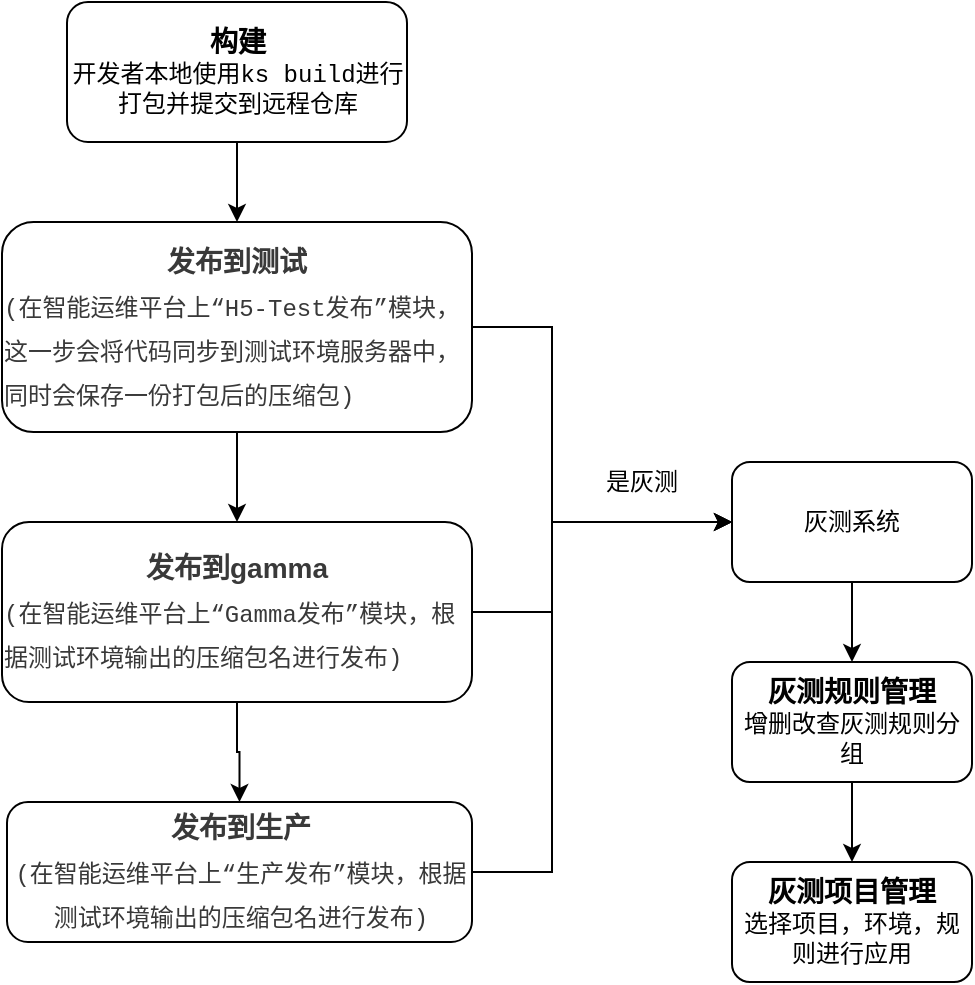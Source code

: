 <mxfile version="14.0.3" type="github">
  <diagram id="KyBDniP_y2kUucrslw4d" name="Page-1">
    <mxGraphModel dx="1028" dy="770" grid="1" gridSize="10" guides="1" tooltips="1" connect="1" arrows="1" fold="1" page="1" pageScale="1" pageWidth="827" pageHeight="1169" math="0" shadow="0">
      <root>
        <mxCell id="0" />
        <mxCell id="1" parent="0" />
        <mxCell id="i7SVW_03Tz9y9Qvsz7go-5" value="" style="edgeStyle=orthogonalEdgeStyle;rounded=0;orthogonalLoop=1;jettySize=auto;html=1;" parent="1" source="i7SVW_03Tz9y9Qvsz7go-1" target="i7SVW_03Tz9y9Qvsz7go-4" edge="1">
          <mxGeometry relative="1" as="geometry" />
        </mxCell>
        <mxCell id="i7SVW_03Tz9y9Qvsz7go-1" value="&lt;font style=&quot;font-size: 14px&quot;&gt;&lt;b&gt;构建&lt;br&gt;&lt;/b&gt;&lt;/font&gt;&lt;font face=&quot;Courier New&quot; style=&quot;font-size: 12px&quot;&gt;开发者本地使用ks build进行打包并提交到远程仓库&lt;/font&gt;" style="rounded=1;whiteSpace=wrap;html=1;" parent="1" vertex="1">
          <mxGeometry x="347.5" y="370" width="170" height="70" as="geometry" />
        </mxCell>
        <mxCell id="i7SVW_03Tz9y9Qvsz7go-7" value="" style="edgeStyle=orthogonalEdgeStyle;rounded=0;orthogonalLoop=1;jettySize=auto;html=1;" parent="1" source="i7SVW_03Tz9y9Qvsz7go-2" target="i7SVW_03Tz9y9Qvsz7go-3" edge="1">
          <mxGeometry relative="1" as="geometry" />
        </mxCell>
        <mxCell id="Wo0rUxj56M0ZYwn5_WbC-3" style="edgeStyle=orthogonalEdgeStyle;rounded=0;orthogonalLoop=1;jettySize=auto;html=1;entryX=0;entryY=0.5;entryDx=0;entryDy=0;" edge="1" parent="1" source="i7SVW_03Tz9y9Qvsz7go-2" target="Wo0rUxj56M0ZYwn5_WbC-1">
          <mxGeometry relative="1" as="geometry">
            <Array as="points">
              <mxPoint x="590" y="675" />
              <mxPoint x="590" y="630" />
            </Array>
          </mxGeometry>
        </mxCell>
        <mxCell id="i7SVW_03Tz9y9Qvsz7go-2" value="&lt;div style=&quot;line-height: 1.75 ; font-size: 14px&quot;&gt;&lt;span style=&quot;color: rgb(57 , 57 , 57)&quot;&gt;&lt;b&gt;发布到gamma&lt;/b&gt;&lt;/span&gt;&lt;/div&gt;&lt;div style=&quot;text-align: left ; line-height: 1.75&quot;&gt;&lt;span style=&quot;color: rgb(57 , 57 , 57)&quot;&gt;&lt;font style=&quot;font-size: 12px&quot; face=&quot;Courier New&quot;&gt;(在智能运维平台上“Gamma发布”模块，根据测试环境输出的压缩包名进行发布)&lt;/font&gt;&lt;/span&gt;&lt;/div&gt;" style="rounded=1;whiteSpace=wrap;html=1;" parent="1" vertex="1">
          <mxGeometry x="315" y="630" width="235" height="90" as="geometry" />
        </mxCell>
        <mxCell id="Wo0rUxj56M0ZYwn5_WbC-4" style="edgeStyle=orthogonalEdgeStyle;rounded=0;orthogonalLoop=1;jettySize=auto;html=1;entryX=0;entryY=0.5;entryDx=0;entryDy=0;" edge="1" parent="1" source="i7SVW_03Tz9y9Qvsz7go-3" target="Wo0rUxj56M0ZYwn5_WbC-1">
          <mxGeometry relative="1" as="geometry">
            <Array as="points">
              <mxPoint x="590" y="805" />
              <mxPoint x="590" y="630" />
            </Array>
          </mxGeometry>
        </mxCell>
        <mxCell id="i7SVW_03Tz9y9Qvsz7go-3" value="&lt;div style=&quot;line-height: 1.75 ; font-size: 14px&quot;&gt;&lt;span style=&quot;color: rgb(57 , 57 , 57)&quot;&gt;&lt;b&gt;发布到生产&lt;/b&gt;&lt;/span&gt;&lt;/div&gt;&lt;div style=&quot;line-height: 1.75&quot;&gt;&lt;span style=&quot;color: rgb(57 , 57 , 57)&quot;&gt;&lt;font face=&quot;Courier New&quot; style=&quot;font-size: 12px&quot;&gt;(在智能运维平台上“生产发布”模块，根据测试环境输出的压缩包名进行发布)&lt;/font&gt;&lt;/span&gt;&lt;/div&gt;" style="rounded=1;whiteSpace=wrap;html=1;" parent="1" vertex="1">
          <mxGeometry x="317.5" y="770" width="232.5" height="70" as="geometry" />
        </mxCell>
        <mxCell id="i7SVW_03Tz9y9Qvsz7go-6" value="" style="edgeStyle=orthogonalEdgeStyle;rounded=0;orthogonalLoop=1;jettySize=auto;html=1;" parent="1" source="i7SVW_03Tz9y9Qvsz7go-4" target="i7SVW_03Tz9y9Qvsz7go-2" edge="1">
          <mxGeometry relative="1" as="geometry" />
        </mxCell>
        <mxCell id="Wo0rUxj56M0ZYwn5_WbC-2" style="edgeStyle=orthogonalEdgeStyle;rounded=0;orthogonalLoop=1;jettySize=auto;html=1;entryX=0;entryY=0.5;entryDx=0;entryDy=0;" edge="1" parent="1" source="i7SVW_03Tz9y9Qvsz7go-4" target="Wo0rUxj56M0ZYwn5_WbC-1">
          <mxGeometry relative="1" as="geometry">
            <Array as="points">
              <mxPoint x="590" y="533" />
              <mxPoint x="590" y="630" />
            </Array>
          </mxGeometry>
        </mxCell>
        <mxCell id="i7SVW_03Tz9y9Qvsz7go-4" value="&lt;div style=&quot;line-height: 1.75 ; font-size: 14px&quot;&gt;&lt;span style=&quot;color: rgb(57 , 57 , 57)&quot;&gt;&lt;b&gt;发布到测试&lt;/b&gt;&lt;/span&gt;&lt;/div&gt;&lt;div style=&quot;text-align: left ; line-height: 1.75&quot;&gt;&lt;span style=&quot;color: rgb(57 , 57 , 57)&quot;&gt;&lt;font face=&quot;Courier New&quot; style=&quot;font-size: 12px&quot;&gt;(在智能运维平台上“H5-Test发布”模块，这一步会将代码同步到测试环境服务器中，同时会保存一份打包后的压缩包)&lt;/font&gt;&lt;/span&gt;&lt;/div&gt;" style="rounded=1;whiteSpace=wrap;html=1;" parent="1" vertex="1">
          <mxGeometry x="315" y="480" width="235" height="105" as="geometry" />
        </mxCell>
        <mxCell id="Wo0rUxj56M0ZYwn5_WbC-8" value="" style="edgeStyle=orthogonalEdgeStyle;rounded=0;orthogonalLoop=1;jettySize=auto;html=1;" edge="1" parent="1" source="Wo0rUxj56M0ZYwn5_WbC-1" target="Wo0rUxj56M0ZYwn5_WbC-7">
          <mxGeometry relative="1" as="geometry" />
        </mxCell>
        <mxCell id="Wo0rUxj56M0ZYwn5_WbC-1" value="灰测系统" style="rounded=1;whiteSpace=wrap;html=1;" vertex="1" parent="1">
          <mxGeometry x="680" y="600" width="120" height="60" as="geometry" />
        </mxCell>
        <mxCell id="Wo0rUxj56M0ZYwn5_WbC-5" value="是灰测" style="text;html=1;strokeColor=none;fillColor=none;align=center;verticalAlign=middle;whiteSpace=wrap;rounded=0;" vertex="1" parent="1">
          <mxGeometry x="610" y="600" width="50" height="20" as="geometry" />
        </mxCell>
        <mxCell id="Wo0rUxj56M0ZYwn5_WbC-11" value="" style="edgeStyle=orthogonalEdgeStyle;rounded=0;orthogonalLoop=1;jettySize=auto;html=1;" edge="1" parent="1" source="Wo0rUxj56M0ZYwn5_WbC-7" target="Wo0rUxj56M0ZYwn5_WbC-9">
          <mxGeometry relative="1" as="geometry" />
        </mxCell>
        <mxCell id="Wo0rUxj56M0ZYwn5_WbC-7" value="&lt;font style=&quot;font-size: 14px&quot;&gt;&lt;b&gt;灰测规则管理&lt;/b&gt;&lt;/font&gt;&lt;br&gt;&lt;font face=&quot;Courier New&quot;&gt;增删改查灰测规则分组&lt;/font&gt;" style="rounded=1;whiteSpace=wrap;html=1;" vertex="1" parent="1">
          <mxGeometry x="680" y="700" width="120" height="60" as="geometry" />
        </mxCell>
        <mxCell id="Wo0rUxj56M0ZYwn5_WbC-9" value="&lt;font&gt;&lt;span style=&quot;font-weight: bold ; font-size: 14px&quot;&gt;灰测项目管理&lt;/span&gt;&lt;br&gt;&lt;font style=&quot;font-size: 12px&quot; face=&quot;Courier New&quot;&gt;选择项目，环境，规则进行应用&lt;/font&gt;&lt;br&gt;&lt;/font&gt;" style="rounded=1;whiteSpace=wrap;html=1;" vertex="1" parent="1">
          <mxGeometry x="680" y="800" width="120" height="60" as="geometry" />
        </mxCell>
      </root>
    </mxGraphModel>
  </diagram>
</mxfile>
